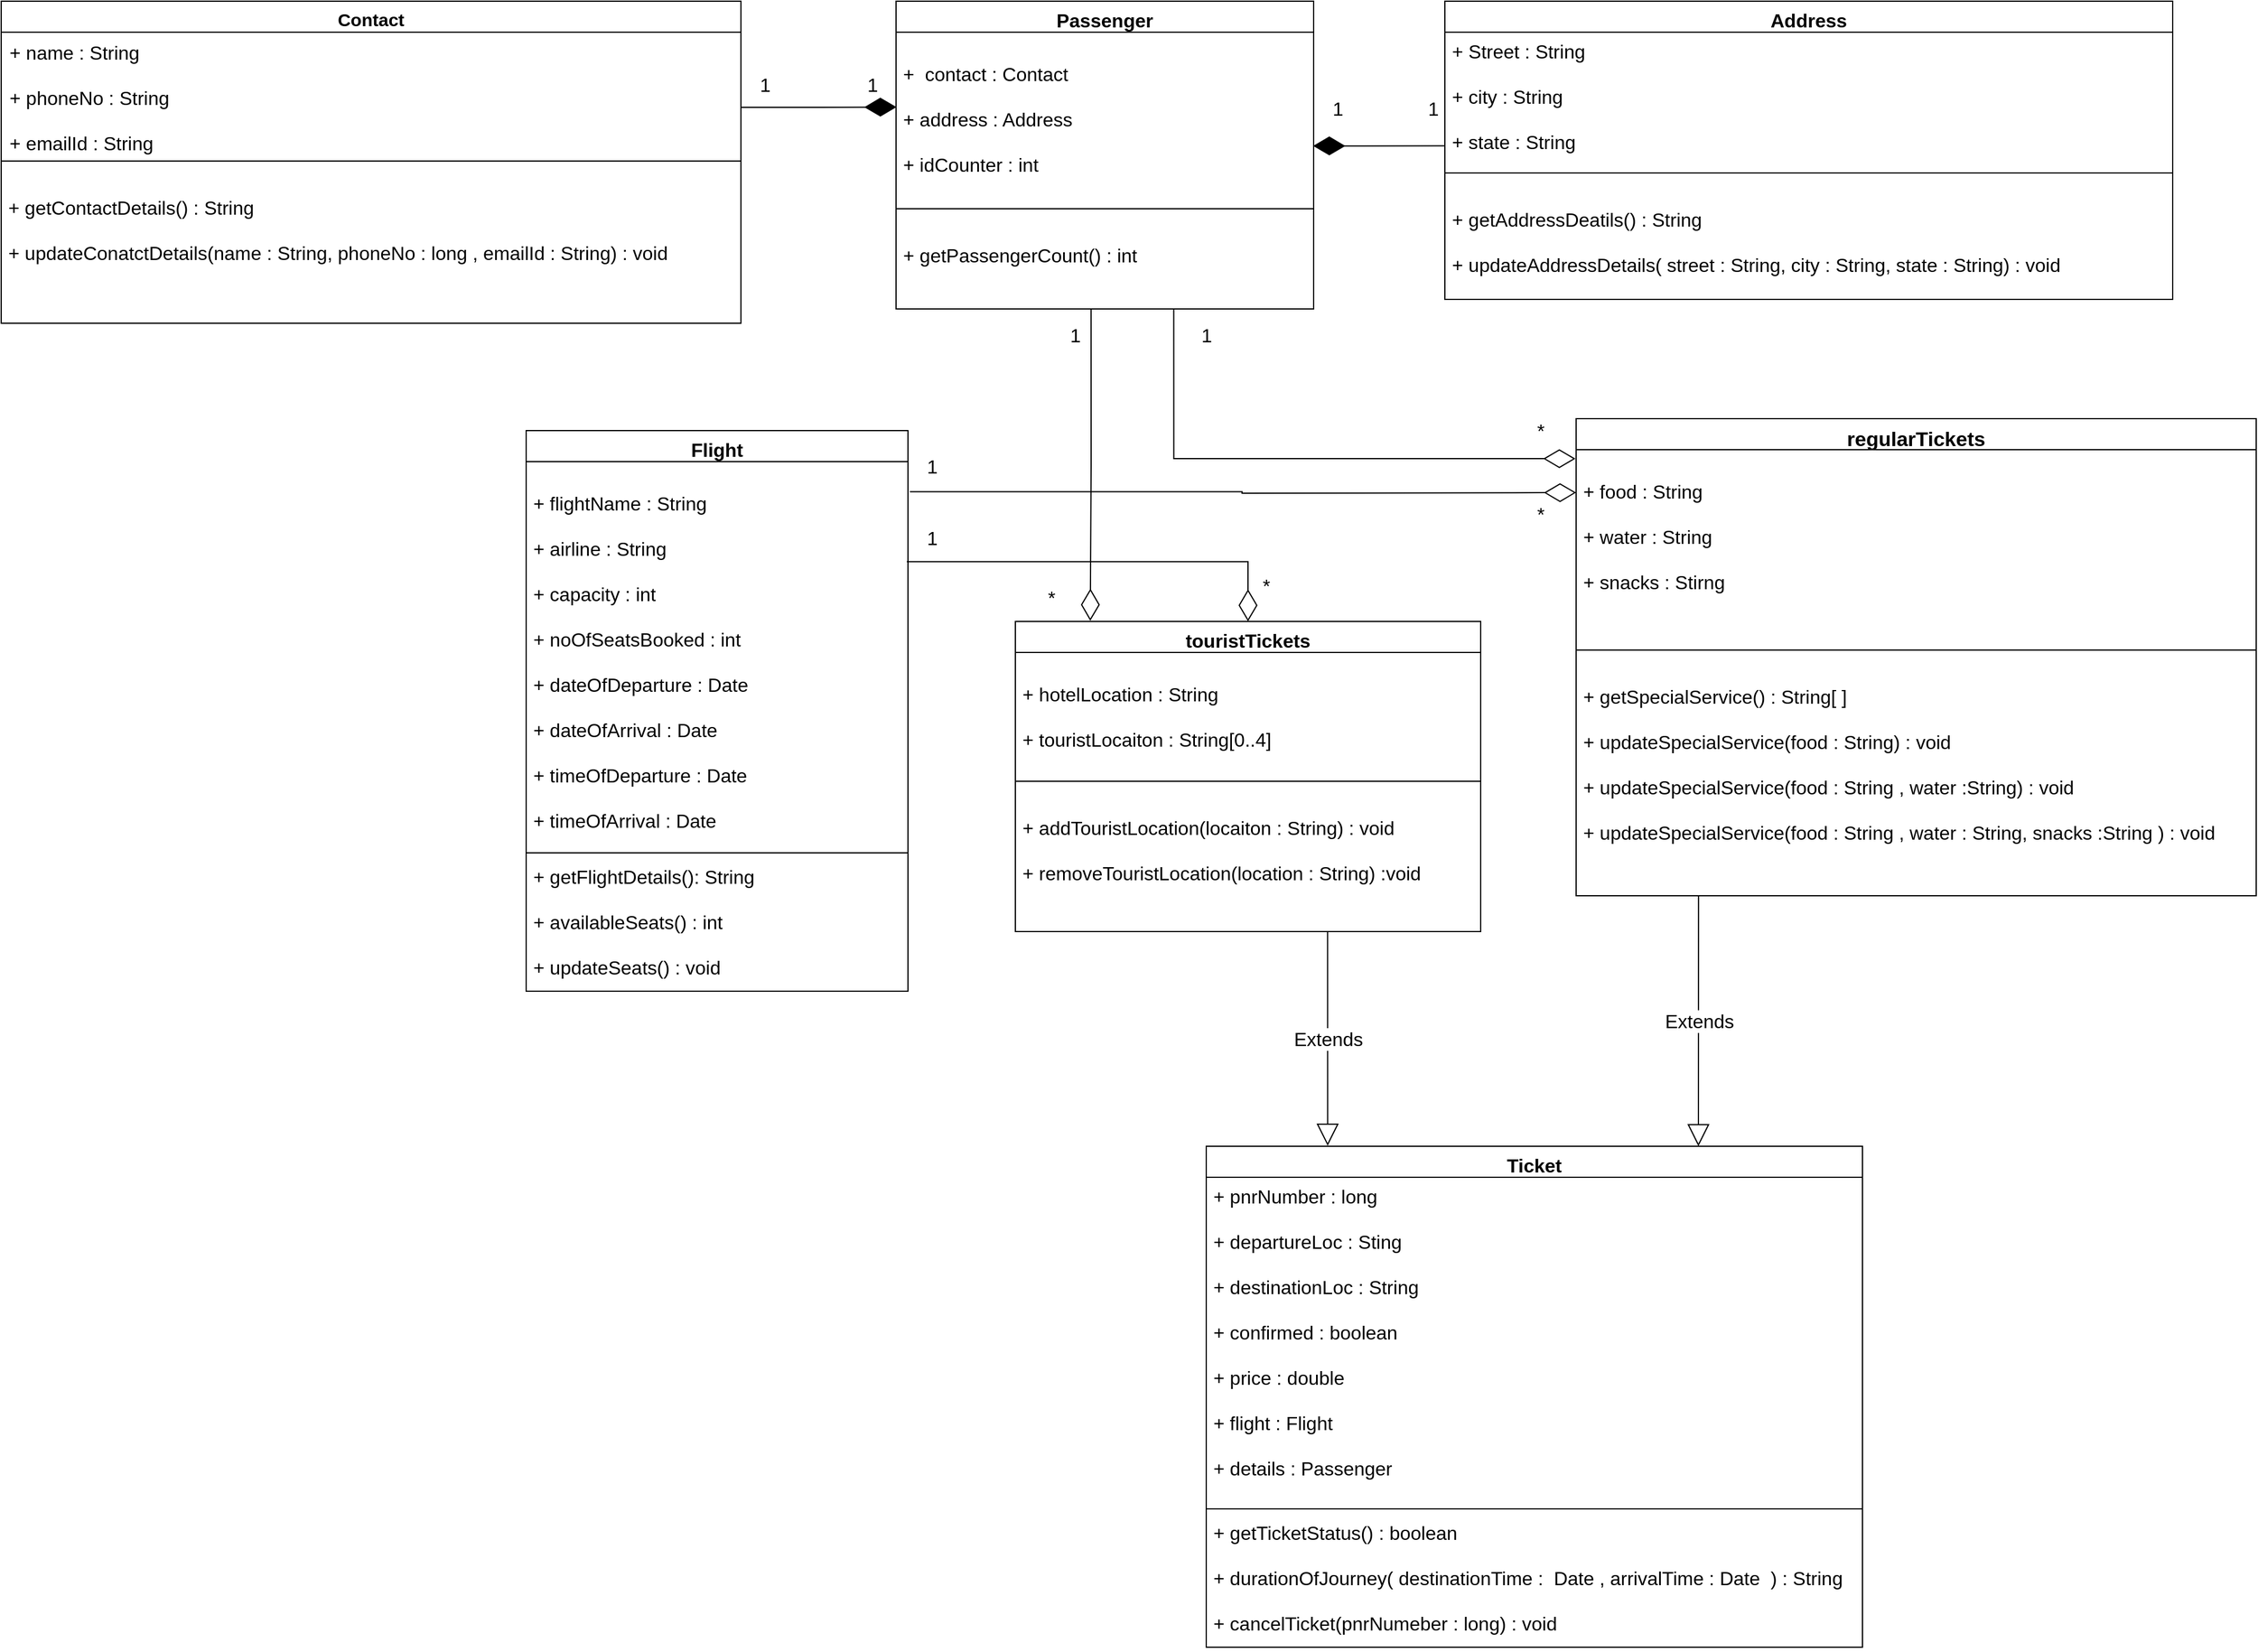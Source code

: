 <mxfile version="15.4.3" type="device"><diagram id="NvTu24u40X7gE-8X-PEI" name="Page-1"><mxGraphModel dx="716" dy="399" grid="1" gridSize="10" guides="1" tooltips="1" connect="1" arrows="1" fold="1" page="1" pageScale="1" pageWidth="2000" pageHeight="1500" math="0" shadow="0"><root><mxCell id="0"/><mxCell id="1" parent="0"/><mxCell id="0oGhldkSGV8YVYNDJMoj-5" value="Contact" style="swimlane;fontStyle=1;align=center;verticalAlign=top;childLayout=stackLayout;horizontal=1;startSize=26;horizontalStack=0;resizeParent=1;resizeParentMax=0;resizeLast=0;collapsible=1;marginBottom=0;fontSize=15;" parent="1" vertex="1"><mxGeometry x="70" y="70" width="620" height="270" as="geometry"/></mxCell><mxCell id="0oGhldkSGV8YVYNDJMoj-6" value="+ name : String&#10;&#10;+ phoneNo : String&#10;&#10;+ emailId : String" style="text;strokeColor=none;fillColor=none;align=left;verticalAlign=top;spacingLeft=4;spacingRight=4;overflow=hidden;rotatable=0;points=[[0,0.5],[1,0.5]];portConstraint=eastwest;spacing=3;fontSize=16;" parent="0oGhldkSGV8YVYNDJMoj-5" vertex="1"><mxGeometry y="26" width="620" height="104" as="geometry"/></mxCell><mxCell id="0oGhldkSGV8YVYNDJMoj-7" value="" style="line;strokeWidth=1;fillColor=none;align=left;verticalAlign=middle;spacingTop=-1;spacingLeft=3;spacingRight=3;rotatable=0;labelPosition=right;points=[];portConstraint=eastwest;" parent="0oGhldkSGV8YVYNDJMoj-5" vertex="1"><mxGeometry y="130" width="620" height="8" as="geometry"/></mxCell><mxCell id="0oGhldkSGV8YVYNDJMoj-8" value="&#10;+ getContactDetails() : String&#10;&#10;+ updateConatctDetails(name : String, phoneNo : long , emailId : String) : void" style="text;strokeColor=none;fillColor=none;align=left;verticalAlign=top;spacingLeft=4;spacingRight=4;overflow=hidden;rotatable=0;points=[[0,0.5],[1,0.5]];portConstraint=eastwest;fontSize=16;" parent="0oGhldkSGV8YVYNDJMoj-5" vertex="1"><mxGeometry y="138" width="620" height="132" as="geometry"/></mxCell><mxCell id="0oGhldkSGV8YVYNDJMoj-9" value="Address" style="swimlane;fontStyle=1;align=center;verticalAlign=top;childLayout=stackLayout;horizontal=1;startSize=26;horizontalStack=0;resizeParent=1;resizeParentMax=0;resizeLast=0;collapsible=1;marginBottom=0;fontSize=16;" parent="1" vertex="1"><mxGeometry x="1280" y="70" width="610" height="250" as="geometry"/></mxCell><mxCell id="0oGhldkSGV8YVYNDJMoj-10" value="+ Street : String&#10;&#10;+ city : String&#10;&#10;+ state : String" style="text;strokeColor=none;fillColor=none;align=left;verticalAlign=top;spacingLeft=4;spacingRight=4;overflow=hidden;rotatable=0;points=[[0,0.5],[1,0.5]];portConstraint=eastwest;fontSize=16;" parent="0oGhldkSGV8YVYNDJMoj-9" vertex="1"><mxGeometry y="26" width="610" height="114" as="geometry"/></mxCell><mxCell id="0oGhldkSGV8YVYNDJMoj-11" value="" style="line;strokeWidth=1;fillColor=none;align=left;verticalAlign=middle;spacingTop=-1;spacingLeft=3;spacingRight=3;rotatable=0;labelPosition=right;points=[];portConstraint=eastwest;" parent="0oGhldkSGV8YVYNDJMoj-9" vertex="1"><mxGeometry y="140" width="610" height="8" as="geometry"/></mxCell><mxCell id="0oGhldkSGV8YVYNDJMoj-12" value="&#10;+ getAddressDeatils() : String&#10;&#10;+ updateAddressDetails( street : String, city : String, state : String) : void" style="text;strokeColor=none;fillColor=none;align=left;verticalAlign=top;spacingLeft=4;spacingRight=4;overflow=hidden;rotatable=0;points=[[0,0.5],[1,0.5]];portConstraint=eastwest;fontSize=16;" parent="0oGhldkSGV8YVYNDJMoj-9" vertex="1"><mxGeometry y="148" width="610" height="102" as="geometry"/></mxCell><mxCell id="0oGhldkSGV8YVYNDJMoj-17" value="regularTickets" style="swimlane;fontStyle=1;align=center;verticalAlign=top;childLayout=stackLayout;horizontal=1;startSize=26;horizontalStack=0;resizeParent=1;resizeParentMax=0;resizeLast=0;collapsible=1;marginBottom=0;fontSize=17;" parent="1" vertex="1"><mxGeometry x="1390" y="420" width="570" height="400" as="geometry"/></mxCell><mxCell id="0oGhldkSGV8YVYNDJMoj-18" value="&#10;+ food : String&#10;&#10;+ water : String&#10;&#10;+ snacks : Stirng " style="text;strokeColor=none;fillColor=none;align=left;verticalAlign=top;spacingLeft=4;spacingRight=4;overflow=hidden;rotatable=0;points=[[0,0.5],[1,0.5]];portConstraint=eastwest;fontSize=16;" parent="0oGhldkSGV8YVYNDJMoj-17" vertex="1"><mxGeometry y="26" width="570" height="164" as="geometry"/></mxCell><mxCell id="0oGhldkSGV8YVYNDJMoj-19" value="" style="line;strokeWidth=1;fillColor=none;align=left;verticalAlign=middle;spacingTop=-1;spacingLeft=3;spacingRight=3;rotatable=0;labelPosition=right;points=[];portConstraint=eastwest;" parent="0oGhldkSGV8YVYNDJMoj-17" vertex="1"><mxGeometry y="190" width="570" height="8" as="geometry"/></mxCell><mxCell id="0oGhldkSGV8YVYNDJMoj-20" value="&#10;+ getSpecialService() : String[ ]&#10;&#10;+ updateSpecialService(food : String) : void &#10;&#10;+ updateSpecialService(food : String , water :String) : void &#10;&#10;+ updateSpecialService(food : String , water : String, snacks :String ) : void" style="text;strokeColor=none;fillColor=none;align=left;verticalAlign=top;spacingLeft=4;spacingRight=4;overflow=hidden;rotatable=0;points=[[0,0.5],[1,0.5]];portConstraint=eastwest;fontSize=16;" parent="0oGhldkSGV8YVYNDJMoj-17" vertex="1"><mxGeometry y="198" width="570" height="202" as="geometry"/></mxCell><mxCell id="0oGhldkSGV8YVYNDJMoj-21" value="touristTickets" style="swimlane;fontStyle=1;align=center;verticalAlign=top;childLayout=stackLayout;horizontal=1;startSize=26;horizontalStack=0;resizeParent=1;resizeParentMax=0;resizeLast=0;collapsible=1;marginBottom=0;fontSize=16;" parent="1" vertex="1"><mxGeometry x="920" y="590" width="390" height="260" as="geometry"/></mxCell><mxCell id="0oGhldkSGV8YVYNDJMoj-22" value="&#10;+ hotelLocation : String&#10;&#10;+ touristLocaiton : String[0..4]" style="text;strokeColor=none;fillColor=none;align=left;verticalAlign=top;spacingLeft=4;spacingRight=4;overflow=hidden;rotatable=0;points=[[0,0.5],[1,0.5]];portConstraint=eastwest;fontSize=16;" parent="0oGhldkSGV8YVYNDJMoj-21" vertex="1"><mxGeometry y="26" width="390" height="104" as="geometry"/></mxCell><mxCell id="0oGhldkSGV8YVYNDJMoj-23" value="" style="line;strokeWidth=1;fillColor=none;align=left;verticalAlign=middle;spacingTop=-1;spacingLeft=3;spacingRight=3;rotatable=0;labelPosition=right;points=[];portConstraint=eastwest;" parent="0oGhldkSGV8YVYNDJMoj-21" vertex="1"><mxGeometry y="130" width="390" height="8" as="geometry"/></mxCell><mxCell id="0oGhldkSGV8YVYNDJMoj-24" value="&#10;+ addTouristLocation(locaiton : String) : void &#10;&#10;+ removeTouristLocation(location : String) :void" style="text;strokeColor=none;fillColor=none;align=left;verticalAlign=top;spacingLeft=4;spacingRight=4;overflow=hidden;rotatable=0;points=[[0,0.5],[1,0.5]];portConstraint=eastwest;fontSize=16;" parent="0oGhldkSGV8YVYNDJMoj-21" vertex="1"><mxGeometry y="138" width="390" height="122" as="geometry"/></mxCell><mxCell id="0oGhldkSGV8YVYNDJMoj-25" value="Flight" style="swimlane;fontStyle=1;align=center;verticalAlign=top;childLayout=stackLayout;horizontal=1;startSize=26;horizontalStack=0;resizeParent=1;resizeParentMax=0;resizeLast=0;collapsible=1;marginBottom=0;fontSize=16;" parent="1" vertex="1"><mxGeometry x="510" y="430" width="320" height="470" as="geometry"/></mxCell><mxCell id="0oGhldkSGV8YVYNDJMoj-26" value="&#10;+ flightName : String&#10;&#10;+ airline : String&#10;&#10;+ capacity : int &#10;&#10;+ noOfSeatsBooked : int&#10;&#10;+ dateOfDeparture : Date &#10;&#10;+ dateOfArrival : Date&#10;&#10;+ timeOfDeparture : Date&#10;&#10;+ timeOfArrival : Date&#10;" style="text;strokeColor=none;fillColor=none;align=left;verticalAlign=top;spacingLeft=4;spacingRight=4;overflow=hidden;rotatable=0;points=[[0,0.5],[1,0.5]];portConstraint=eastwest;fontSize=16;" parent="0oGhldkSGV8YVYNDJMoj-25" vertex="1"><mxGeometry y="26" width="320" height="324" as="geometry"/></mxCell><mxCell id="0oGhldkSGV8YVYNDJMoj-27" value="" style="line;strokeWidth=1;fillColor=none;align=left;verticalAlign=middle;spacingTop=-1;spacingLeft=3;spacingRight=3;rotatable=0;labelPosition=right;points=[];portConstraint=eastwest;" parent="0oGhldkSGV8YVYNDJMoj-25" vertex="1"><mxGeometry y="350" width="320" height="8" as="geometry"/></mxCell><mxCell id="0oGhldkSGV8YVYNDJMoj-28" value="+ getFlightDetails(): String&#10;&#10;+ availableSeats() : int&#10;&#10;+ updateSeats() : void " style="text;strokeColor=none;fillColor=none;align=left;verticalAlign=top;spacingLeft=4;spacingRight=4;overflow=hidden;rotatable=0;points=[[0,0.5],[1,0.5]];portConstraint=eastwest;fontSize=16;" parent="0oGhldkSGV8YVYNDJMoj-25" vertex="1"><mxGeometry y="358" width="320" height="112" as="geometry"/></mxCell><mxCell id="SRdbyxWXHOhJ_nny6gn2-12" value="Ticket" style="swimlane;fontStyle=1;align=center;verticalAlign=top;childLayout=stackLayout;horizontal=1;startSize=26;horizontalStack=0;resizeParent=1;resizeParentMax=0;resizeLast=0;collapsible=1;marginBottom=0;fontSize=16;" vertex="1" parent="1"><mxGeometry x="1080" y="1030" width="550" height="420" as="geometry"/></mxCell><mxCell id="SRdbyxWXHOhJ_nny6gn2-13" value="+ pnrNumber : long&#10;&#10;+ departureLoc : Sting&#10;&#10;+ destinationLoc : String&#10;&#10;+ confirmed : boolean&#10;&#10;+ price : double &#10;&#10;+ flight : Flight &#10;&#10;+ details : Passenger " style="text;strokeColor=none;fillColor=none;align=left;verticalAlign=top;spacingLeft=4;spacingRight=4;overflow=hidden;rotatable=0;points=[[0,0.5],[1,0.5]];portConstraint=eastwest;fontSize=16;" vertex="1" parent="SRdbyxWXHOhJ_nny6gn2-12"><mxGeometry y="26" width="550" height="274" as="geometry"/></mxCell><mxCell id="SRdbyxWXHOhJ_nny6gn2-14" value="" style="line;strokeWidth=1;fillColor=none;align=left;verticalAlign=middle;spacingTop=-1;spacingLeft=3;spacingRight=3;rotatable=0;labelPosition=right;points=[];portConstraint=eastwest;" vertex="1" parent="SRdbyxWXHOhJ_nny6gn2-12"><mxGeometry y="300" width="550" height="8" as="geometry"/></mxCell><mxCell id="SRdbyxWXHOhJ_nny6gn2-15" value="+ getTicketStatus() : boolean&#10;&#10;+ durationOfJourney( destinationTime :  Date , arrivalTime : Date  ) : String  &#10;&#10;+ cancelTicket(pnrNumeber : long) : void " style="text;strokeColor=none;fillColor=none;align=left;verticalAlign=top;spacingLeft=4;spacingRight=4;overflow=hidden;rotatable=0;points=[[0,0.5],[1,0.5]];portConstraint=eastwest;fontSize=16;" vertex="1" parent="SRdbyxWXHOhJ_nny6gn2-12"><mxGeometry y="308" width="550" height="112" as="geometry"/></mxCell><mxCell id="SRdbyxWXHOhJ_nny6gn2-19" value="Passenger" style="swimlane;fontStyle=1;align=center;verticalAlign=top;childLayout=stackLayout;horizontal=1;startSize=26;horizontalStack=0;resizeParent=1;resizeParentMax=0;resizeLast=0;collapsible=1;marginBottom=0;fontSize=16;" vertex="1" parent="1"><mxGeometry x="820" y="70" width="350" height="258" as="geometry"/></mxCell><mxCell id="SRdbyxWXHOhJ_nny6gn2-20" value="&#10;+  contact : Contact&#10;&#10;+ address : Address&#10;&#10;+ idCounter : int" style="text;strokeColor=none;fillColor=none;align=left;verticalAlign=top;spacingLeft=4;spacingRight=4;overflow=hidden;rotatable=0;points=[[0,0.5],[1,0.5]];portConstraint=eastwest;fontSize=16;" vertex="1" parent="SRdbyxWXHOhJ_nny6gn2-19"><mxGeometry y="26" width="350" height="144" as="geometry"/></mxCell><mxCell id="SRdbyxWXHOhJ_nny6gn2-21" value="" style="line;strokeWidth=1;fillColor=none;align=left;verticalAlign=middle;spacingTop=-1;spacingLeft=3;spacingRight=3;rotatable=0;labelPosition=right;points=[];portConstraint=eastwest;fontSize=16;" vertex="1" parent="SRdbyxWXHOhJ_nny6gn2-19"><mxGeometry y="170" width="350" height="8" as="geometry"/></mxCell><mxCell id="SRdbyxWXHOhJ_nny6gn2-22" value="&#10;+ getPassengerCount() : int " style="text;strokeColor=none;fillColor=none;align=left;verticalAlign=top;spacingLeft=4;spacingRight=4;overflow=hidden;rotatable=0;points=[[0,0.5],[1,0.5]];portConstraint=eastwest;fontSize=16;" vertex="1" parent="SRdbyxWXHOhJ_nny6gn2-19"><mxGeometry y="178" width="350" height="80" as="geometry"/></mxCell><mxCell id="SRdbyxWXHOhJ_nny6gn2-24" value="" style="endArrow=diamondThin;endFill=0;endSize=24;html=1;rounded=0;fontSize=16;edgeStyle=orthogonalEdgeStyle;exitX=0.997;exitY=0.259;exitDx=0;exitDy=0;exitPerimeter=0;entryX=0.5;entryY=0;entryDx=0;entryDy=0;" edge="1" parent="1" source="0oGhldkSGV8YVYNDJMoj-26" target="0oGhldkSGV8YVYNDJMoj-21"><mxGeometry width="160" relative="1" as="geometry"><mxPoint x="990" y="540" as="sourcePoint"/><mxPoint x="1150" y="540" as="targetPoint"/></mxGeometry></mxCell><mxCell id="SRdbyxWXHOhJ_nny6gn2-25" value="" style="endArrow=diamondThin;endFill=0;endSize=24;html=1;rounded=0;fontSize=16;edgeStyle=orthogonalEdgeStyle;exitX=1.005;exitY=0.078;exitDx=0;exitDy=0;exitPerimeter=0;" edge="1" parent="1" source="0oGhldkSGV8YVYNDJMoj-26"><mxGeometry width="160" relative="1" as="geometry"><mxPoint x="990" y="480" as="sourcePoint"/><mxPoint x="1390" y="482" as="targetPoint"/></mxGeometry></mxCell><mxCell id="SRdbyxWXHOhJ_nny6gn2-29" value="Extends" style="endArrow=block;endSize=16;endFill=0;html=1;rounded=0;fontSize=16;edgeStyle=orthogonalEdgeStyle;exitX=0.671;exitY=1;exitDx=0;exitDy=0;exitPerimeter=0;entryX=0.185;entryY=-0.001;entryDx=0;entryDy=0;entryPerimeter=0;" edge="1" parent="1" source="0oGhldkSGV8YVYNDJMoj-24" target="SRdbyxWXHOhJ_nny6gn2-12"><mxGeometry width="160" relative="1" as="geometry"><mxPoint x="1180" y="910" as="sourcePoint"/><mxPoint x="1340" y="910" as="targetPoint"/><Array as="points"><mxPoint x="1182" y="890"/><mxPoint x="1182" y="890"/></Array></mxGeometry></mxCell><mxCell id="SRdbyxWXHOhJ_nny6gn2-30" value="Extends" style="endArrow=block;endSize=16;endFill=0;html=1;rounded=0;fontSize=16;edgeStyle=orthogonalEdgeStyle;exitX=0.18;exitY=1;exitDx=0;exitDy=0;exitPerimeter=0;entryX=0.75;entryY=0;entryDx=0;entryDy=0;" edge="1" parent="1" source="0oGhldkSGV8YVYNDJMoj-20" target="SRdbyxWXHOhJ_nny6gn2-12"><mxGeometry width="160" relative="1" as="geometry"><mxPoint x="1490" y="920" as="sourcePoint"/><mxPoint x="1650" y="920" as="targetPoint"/><Array as="points"><mxPoint x="1493" y="830"/><mxPoint x="1492" y="830"/></Array></mxGeometry></mxCell><mxCell id="SRdbyxWXHOhJ_nny6gn2-31" value="1" style="text;html=1;align=center;verticalAlign=middle;resizable=0;points=[];autosize=1;strokeColor=none;fillColor=none;fontSize=16;" vertex="1" parent="1"><mxGeometry x="840" y="450" width="20" height="20" as="geometry"/></mxCell><mxCell id="SRdbyxWXHOhJ_nny6gn2-32" value="*" style="text;html=1;align=center;verticalAlign=middle;resizable=0;points=[];autosize=1;strokeColor=none;fillColor=none;fontSize=16;" vertex="1" parent="1"><mxGeometry x="1350" y="490" width="20" height="20" as="geometry"/></mxCell><mxCell id="SRdbyxWXHOhJ_nny6gn2-33" value="*" style="text;html=1;align=center;verticalAlign=middle;resizable=0;points=[];autosize=1;strokeColor=none;fillColor=none;fontSize=16;" vertex="1" parent="1"><mxGeometry x="1120" y="550" width="20" height="20" as="geometry"/></mxCell><mxCell id="SRdbyxWXHOhJ_nny6gn2-34" value="1" style="text;html=1;align=center;verticalAlign=middle;resizable=0;points=[];autosize=1;strokeColor=none;fillColor=none;fontSize=16;" vertex="1" parent="1"><mxGeometry x="840" y="510" width="20" height="20" as="geometry"/></mxCell><mxCell id="SRdbyxWXHOhJ_nny6gn2-35" value="" style="endArrow=diamondThin;endFill=0;endSize=24;html=1;rounded=0;fontSize=16;edgeStyle=orthogonalEdgeStyle;exitX=0.467;exitY=1.004;exitDx=0;exitDy=0;exitPerimeter=0;entryX=0.161;entryY=-0.002;entryDx=0;entryDy=0;entryPerimeter=0;" edge="1" parent="1" source="SRdbyxWXHOhJ_nny6gn2-22" target="0oGhldkSGV8YVYNDJMoj-21"><mxGeometry width="160" relative="1" as="geometry"><mxPoint x="950" y="410" as="sourcePoint"/><mxPoint x="1110" y="410" as="targetPoint"/></mxGeometry></mxCell><mxCell id="SRdbyxWXHOhJ_nny6gn2-36" value="" style="endArrow=diamondThin;endFill=0;endSize=24;html=1;rounded=0;fontSize=16;edgeStyle=orthogonalEdgeStyle;exitX=0.665;exitY=1;exitDx=0;exitDy=0;exitPerimeter=0;entryX=-0.001;entryY=0.046;entryDx=0;entryDy=0;entryPerimeter=0;" edge="1" parent="1" source="SRdbyxWXHOhJ_nny6gn2-22" target="0oGhldkSGV8YVYNDJMoj-18"><mxGeometry width="160" relative="1" as="geometry"><mxPoint x="1090" y="450" as="sourcePoint"/><mxPoint x="1250" y="450" as="targetPoint"/><Array as="points"><mxPoint x="1053" y="454"/></Array></mxGeometry></mxCell><mxCell id="SRdbyxWXHOhJ_nny6gn2-37" value="1" style="text;html=1;align=center;verticalAlign=middle;resizable=0;points=[];autosize=1;strokeColor=none;fillColor=none;fontSize=16;" vertex="1" parent="1"><mxGeometry x="1070" y="340" width="20" height="20" as="geometry"/></mxCell><mxCell id="SRdbyxWXHOhJ_nny6gn2-38" value="*" style="text;html=1;align=center;verticalAlign=middle;resizable=0;points=[];autosize=1;strokeColor=none;fillColor=none;fontSize=16;" vertex="1" parent="1"><mxGeometry x="1350" y="420" width="20" height="20" as="geometry"/></mxCell><mxCell id="SRdbyxWXHOhJ_nny6gn2-39" value="1" style="text;html=1;align=center;verticalAlign=middle;resizable=0;points=[];autosize=1;strokeColor=none;fillColor=none;fontSize=16;" vertex="1" parent="1"><mxGeometry x="960" y="340" width="20" height="20" as="geometry"/></mxCell><mxCell id="SRdbyxWXHOhJ_nny6gn2-40" value="*" style="text;html=1;align=center;verticalAlign=middle;resizable=0;points=[];autosize=1;strokeColor=none;fillColor=none;fontSize=16;" vertex="1" parent="1"><mxGeometry x="940" y="560" width="20" height="20" as="geometry"/></mxCell><mxCell id="SRdbyxWXHOhJ_nny6gn2-41" value="" style="endArrow=diamondThin;endFill=1;endSize=24;html=1;rounded=0;fontSize=16;edgeStyle=orthogonalEdgeStyle;exitX=1;exitY=0.606;exitDx=0;exitDy=0;exitPerimeter=0;entryX=0.001;entryY=0.436;entryDx=0;entryDy=0;entryPerimeter=0;" edge="1" parent="1" source="0oGhldkSGV8YVYNDJMoj-6" target="SRdbyxWXHOhJ_nny6gn2-20"><mxGeometry width="160" relative="1" as="geometry"><mxPoint x="650" y="160" as="sourcePoint"/><mxPoint x="810" y="160" as="targetPoint"/></mxGeometry></mxCell><mxCell id="SRdbyxWXHOhJ_nny6gn2-42" value="" style="endArrow=diamondThin;endFill=1;endSize=24;html=1;rounded=0;fontSize=16;edgeStyle=orthogonalEdgeStyle;entryX=0.999;entryY=0.662;entryDx=0;entryDy=0;entryPerimeter=0;exitX=0;exitY=0.836;exitDx=0;exitDy=0;exitPerimeter=0;" edge="1" parent="1" source="0oGhldkSGV8YVYNDJMoj-10" target="SRdbyxWXHOhJ_nny6gn2-20"><mxGeometry width="160" relative="1" as="geometry"><mxPoint x="1270" y="160" as="sourcePoint"/><mxPoint x="1310" y="120" as="targetPoint"/></mxGeometry></mxCell><mxCell id="SRdbyxWXHOhJ_nny6gn2-43" value="1" style="text;html=1;align=center;verticalAlign=middle;resizable=0;points=[];autosize=1;strokeColor=none;fillColor=none;fontSize=16;" vertex="1" parent="1"><mxGeometry x="700" y="130" width="20" height="20" as="geometry"/></mxCell><mxCell id="SRdbyxWXHOhJ_nny6gn2-45" value="1" style="text;html=1;align=center;verticalAlign=middle;resizable=0;points=[];autosize=1;strokeColor=none;fillColor=none;fontSize=16;" vertex="1" parent="1"><mxGeometry x="1260" y="150" width="20" height="20" as="geometry"/></mxCell><mxCell id="SRdbyxWXHOhJ_nny6gn2-46" value="1" style="text;html=1;align=center;verticalAlign=middle;resizable=0;points=[];autosize=1;strokeColor=none;fillColor=none;fontSize=16;" vertex="1" parent="1"><mxGeometry x="1180" y="150" width="20" height="20" as="geometry"/></mxCell><mxCell id="SRdbyxWXHOhJ_nny6gn2-47" value="1" style="text;html=1;align=center;verticalAlign=middle;resizable=0;points=[];autosize=1;strokeColor=none;fillColor=none;fontSize=16;" vertex="1" parent="1"><mxGeometry x="790" y="130" width="20" height="20" as="geometry"/></mxCell></root></mxGraphModel></diagram></mxfile>